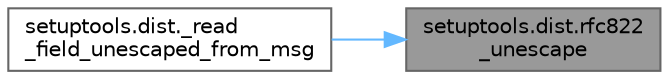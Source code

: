 digraph "setuptools.dist.rfc822_unescape"
{
 // LATEX_PDF_SIZE
  bgcolor="transparent";
  edge [fontname=Helvetica,fontsize=10,labelfontname=Helvetica,labelfontsize=10];
  node [fontname=Helvetica,fontsize=10,shape=box,height=0.2,width=0.4];
  rankdir="RL";
  Node1 [id="Node000001",label="setuptools.dist.rfc822\l_unescape",height=0.2,width=0.4,color="gray40", fillcolor="grey60", style="filled", fontcolor="black",tooltip=" "];
  Node1 -> Node2 [id="edge1_Node000001_Node000002",dir="back",color="steelblue1",style="solid",tooltip=" "];
  Node2 [id="Node000002",label="setuptools.dist._read\l_field_unescaped_from_msg",height=0.2,width=0.4,color="grey40", fillcolor="white", style="filled",URL="$namespacesetuptools_1_1dist.html#a40523e4e9bfe17c5e05844714e9e4099",tooltip=" "];
}
